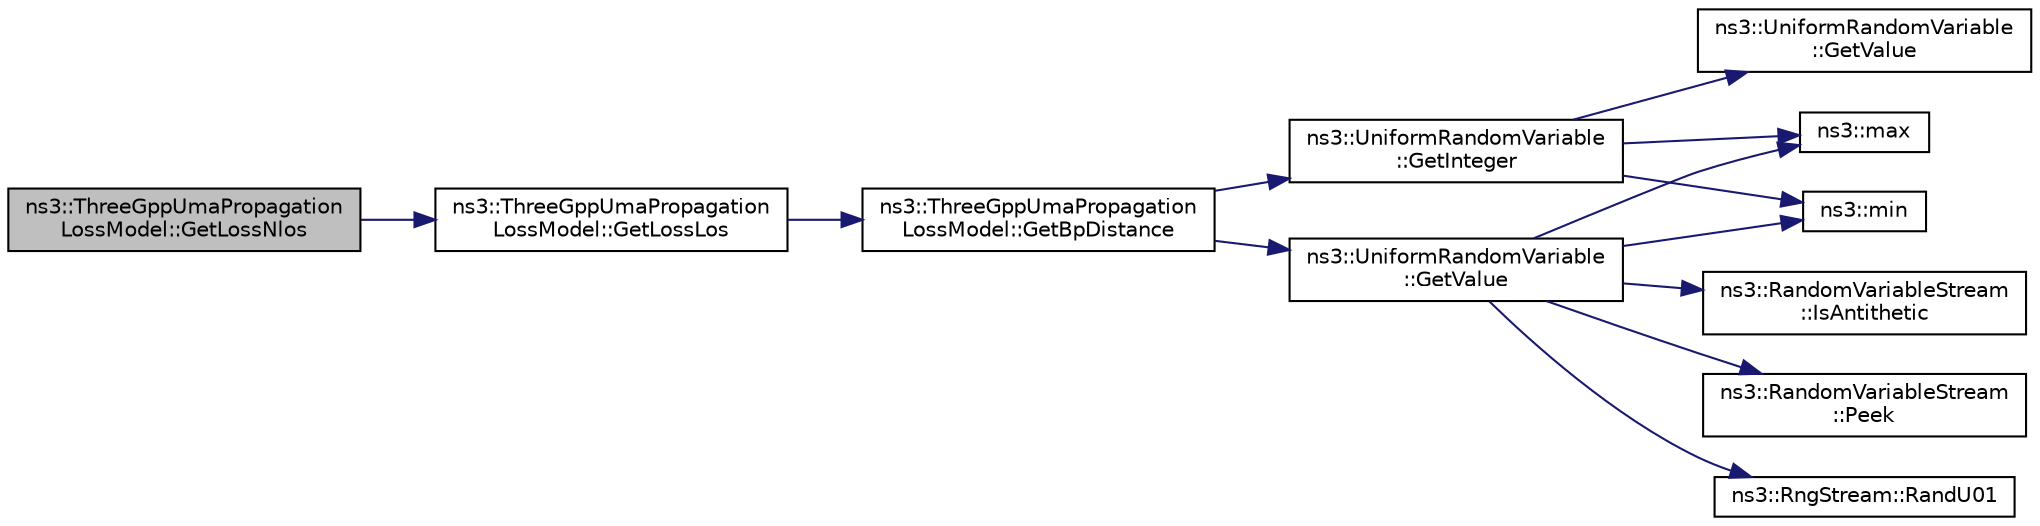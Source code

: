 digraph "ns3::ThreeGppUmaPropagationLossModel::GetLossNlos"
{
 // LATEX_PDF_SIZE
  edge [fontname="Helvetica",fontsize="10",labelfontname="Helvetica",labelfontsize="10"];
  node [fontname="Helvetica",fontsize="10",shape=record];
  rankdir="LR";
  Node1 [label="ns3::ThreeGppUmaPropagation\lLossModel::GetLossNlos",height=0.2,width=0.4,color="black", fillcolor="grey75", style="filled", fontcolor="black",tooltip="Computes the pathloss between a and b considering that the line of sight is obstructed."];
  Node1 -> Node2 [color="midnightblue",fontsize="10",style="solid",fontname="Helvetica"];
  Node2 [label="ns3::ThreeGppUmaPropagation\lLossModel::GetLossLos",height=0.2,width=0.4,color="black", fillcolor="white", style="filled",URL="$classns3_1_1_three_gpp_uma_propagation_loss_model.html#a30715d798c5f10a33eb8e32a2d4a4789",tooltip="Computes the pathloss between a and b considering that the line of sight is not obstructed."];
  Node2 -> Node3 [color="midnightblue",fontsize="10",style="solid",fontname="Helvetica"];
  Node3 [label="ns3::ThreeGppUmaPropagation\lLossModel::GetBpDistance",height=0.2,width=0.4,color="black", fillcolor="white", style="filled",URL="$classns3_1_1_three_gpp_uma_propagation_loss_model.html#a4b11f2ac9ae61c5c704a319e030d0cd0",tooltip="Computes the breakpoint distance."];
  Node3 -> Node4 [color="midnightblue",fontsize="10",style="solid",fontname="Helvetica"];
  Node4 [label="ns3::UniformRandomVariable\l::GetInteger",height=0.2,width=0.4,color="black", fillcolor="white", style="filled",URL="$classns3_1_1_uniform_random_variable.html#ab7c7dedc88cb97e74418df2edc28a787",tooltip="Get the next random value, as an unsigned integer in the specified range ."];
  Node4 -> Node5 [color="midnightblue",fontsize="10",style="solid",fontname="Helvetica"];
  Node5 [label="ns3::UniformRandomVariable\l::GetValue",height=0.2,width=0.4,color="black", fillcolor="white", style="filled",URL="$classns3_1_1_uniform_random_variable.html#a94ee6d8ac3da40b14ac7cc64e75c55df",tooltip="Get the next random value as a double drawn from the distribution."];
  Node4 -> Node6 [color="midnightblue",fontsize="10",style="solid",fontname="Helvetica"];
  Node6 [label="ns3::max",height=0.2,width=0.4,color="black", fillcolor="white", style="filled",URL="$namespacens3.html#a548291fa9e4e7d6a57814dfcbbebce9b",tooltip=" "];
  Node4 -> Node7 [color="midnightblue",fontsize="10",style="solid",fontname="Helvetica"];
  Node7 [label="ns3::min",height=0.2,width=0.4,color="black", fillcolor="white", style="filled",URL="$namespacens3.html#a66840605409c3caeff0d2a728b68dc6d",tooltip=" "];
  Node3 -> Node8 [color="midnightblue",fontsize="10",style="solid",fontname="Helvetica"];
  Node8 [label="ns3::UniformRandomVariable\l::GetValue",height=0.2,width=0.4,color="black", fillcolor="white", style="filled",URL="$classns3_1_1_uniform_random_variable.html#a03822d8c86ac51e9aa83bbc73041386b",tooltip="Get the next random value, as a double in the specified range ."];
  Node8 -> Node9 [color="midnightblue",fontsize="10",style="solid",fontname="Helvetica"];
  Node9 [label="ns3::RandomVariableStream\l::IsAntithetic",height=0.2,width=0.4,color="black", fillcolor="white", style="filled",URL="$classns3_1_1_random_variable_stream.html#ae8f50692f36f1403a22d0cbb9c488db2",tooltip="Check if antithetic values will be generated."];
  Node8 -> Node6 [color="midnightblue",fontsize="10",style="solid",fontname="Helvetica"];
  Node8 -> Node7 [color="midnightblue",fontsize="10",style="solid",fontname="Helvetica"];
  Node8 -> Node10 [color="midnightblue",fontsize="10",style="solid",fontname="Helvetica"];
  Node10 [label="ns3::RandomVariableStream\l::Peek",height=0.2,width=0.4,color="black", fillcolor="white", style="filled",URL="$classns3_1_1_random_variable_stream.html#a72b37a5c0a574a51df77d378d9101936",tooltip="Get the pointer to the underlying RngStream."];
  Node8 -> Node11 [color="midnightblue",fontsize="10",style="solid",fontname="Helvetica"];
  Node11 [label="ns3::RngStream::RandU01",height=0.2,width=0.4,color="black", fillcolor="white", style="filled",URL="$classns3_1_1_rng_stream.html#a46be36426b8bc712e9de468b63558c22",tooltip="Generate the next random number for this stream."];
}

